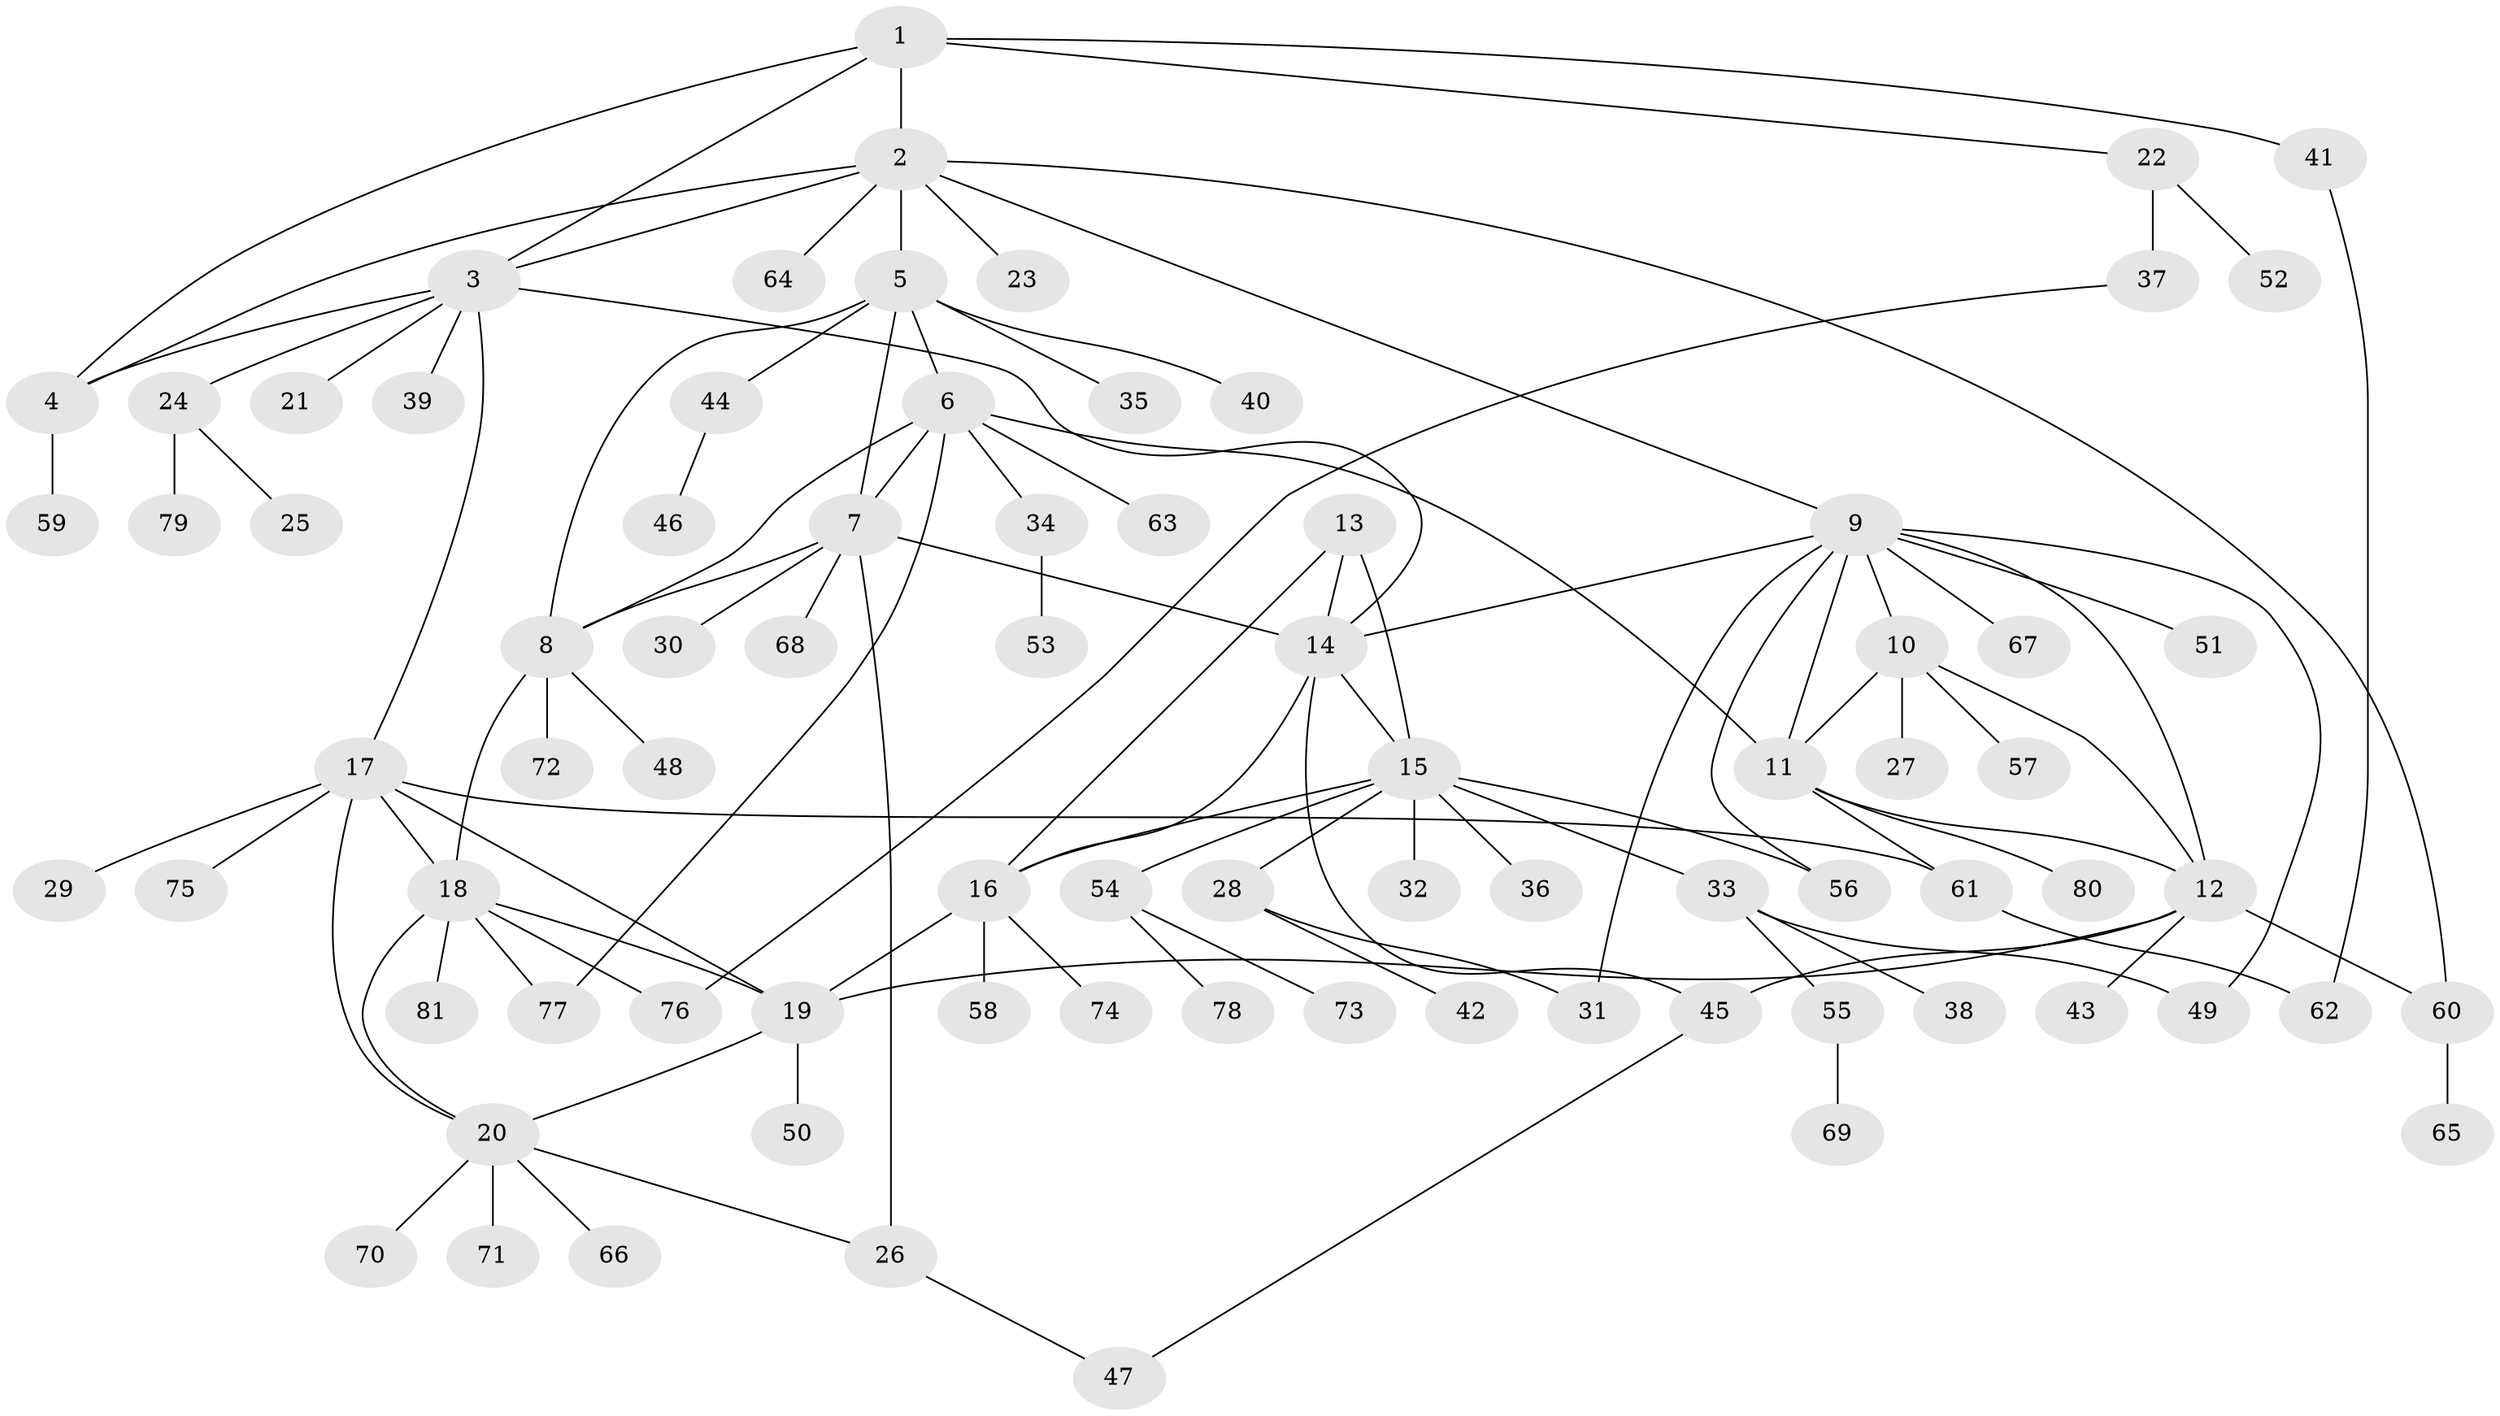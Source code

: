 // Generated by graph-tools (version 1.1) at 2025/26/03/09/25 03:26:35]
// undirected, 81 vertices, 112 edges
graph export_dot {
graph [start="1"]
  node [color=gray90,style=filled];
  1;
  2;
  3;
  4;
  5;
  6;
  7;
  8;
  9;
  10;
  11;
  12;
  13;
  14;
  15;
  16;
  17;
  18;
  19;
  20;
  21;
  22;
  23;
  24;
  25;
  26;
  27;
  28;
  29;
  30;
  31;
  32;
  33;
  34;
  35;
  36;
  37;
  38;
  39;
  40;
  41;
  42;
  43;
  44;
  45;
  46;
  47;
  48;
  49;
  50;
  51;
  52;
  53;
  54;
  55;
  56;
  57;
  58;
  59;
  60;
  61;
  62;
  63;
  64;
  65;
  66;
  67;
  68;
  69;
  70;
  71;
  72;
  73;
  74;
  75;
  76;
  77;
  78;
  79;
  80;
  81;
  1 -- 2;
  1 -- 3;
  1 -- 4;
  1 -- 22;
  1 -- 41;
  2 -- 3;
  2 -- 4;
  2 -- 5;
  2 -- 9;
  2 -- 23;
  2 -- 60;
  2 -- 64;
  3 -- 4;
  3 -- 14;
  3 -- 17;
  3 -- 21;
  3 -- 24;
  3 -- 39;
  4 -- 59;
  5 -- 6;
  5 -- 7;
  5 -- 8;
  5 -- 35;
  5 -- 40;
  5 -- 44;
  6 -- 7;
  6 -- 8;
  6 -- 11;
  6 -- 34;
  6 -- 63;
  6 -- 77;
  7 -- 8;
  7 -- 14;
  7 -- 26;
  7 -- 30;
  7 -- 68;
  8 -- 18;
  8 -- 48;
  8 -- 72;
  9 -- 10;
  9 -- 11;
  9 -- 12;
  9 -- 14;
  9 -- 31;
  9 -- 49;
  9 -- 51;
  9 -- 56;
  9 -- 67;
  10 -- 11;
  10 -- 12;
  10 -- 27;
  10 -- 57;
  11 -- 12;
  11 -- 61;
  11 -- 80;
  12 -- 19;
  12 -- 43;
  12 -- 45;
  12 -- 60;
  13 -- 14;
  13 -- 15;
  13 -- 16;
  14 -- 15;
  14 -- 16;
  14 -- 45;
  15 -- 16;
  15 -- 28;
  15 -- 32;
  15 -- 33;
  15 -- 36;
  15 -- 54;
  15 -- 56;
  16 -- 19;
  16 -- 58;
  16 -- 74;
  17 -- 18;
  17 -- 19;
  17 -- 20;
  17 -- 29;
  17 -- 61;
  17 -- 75;
  18 -- 19;
  18 -- 20;
  18 -- 76;
  18 -- 77;
  18 -- 81;
  19 -- 20;
  19 -- 50;
  20 -- 26;
  20 -- 66;
  20 -- 70;
  20 -- 71;
  22 -- 37;
  22 -- 52;
  24 -- 25;
  24 -- 79;
  26 -- 47;
  28 -- 31;
  28 -- 42;
  33 -- 38;
  33 -- 49;
  33 -- 55;
  34 -- 53;
  37 -- 76;
  41 -- 62;
  44 -- 46;
  45 -- 47;
  54 -- 73;
  54 -- 78;
  55 -- 69;
  60 -- 65;
  61 -- 62;
}
